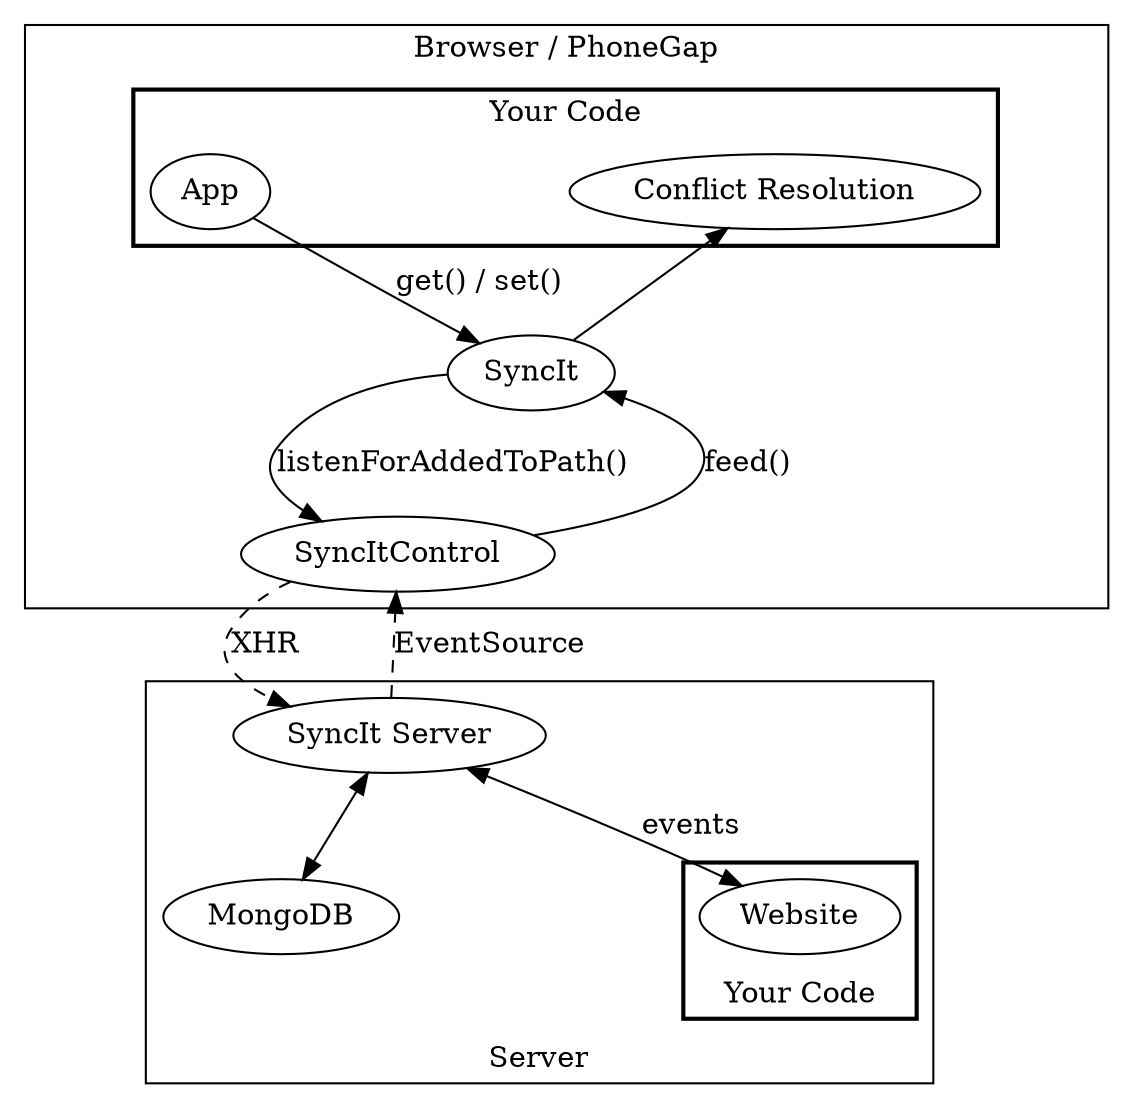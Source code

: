 digraph a { 

	nodesep=2

	subgraph clusterbrowser {
		label = "Browser / PhoneGap";
		subgraph clusteryourcode {
			label = "Your Code";
			style = "bold";
			App;
			ConflictResolutionFunction[label="Conflict Resolution"];
		}
		SyncIt;
		SyncItControl
	}

	subgraph clusterserver {
		labelloc="b";
		label = "Server";
		SyncItServer [label="SyncIt Server"];
		MongoDB;
		subgraph clusteryourcode2 {
			label = "Your Code";
			style = "bold";
			ServerCode [label="Website"];
		}
	}

	App -> SyncIt [label="get() / set()"];
	SyncIt -> SyncItControl [label="listenForAddedToPath()"];
	SyncItControl -> SyncItServer [label="XHR" style="dashed"];
	SyncItServer -> SyncItControl [label="EventSource" style="dashed"];
	SyncItControl -> SyncIt [label="feed()"];
	SyncIt -> ConflictResolutionFunction;
	SyncItServer -> ServerCode [label="events" dir="both"];
	SyncItServer -> MongoDB [dir="both"];
}

